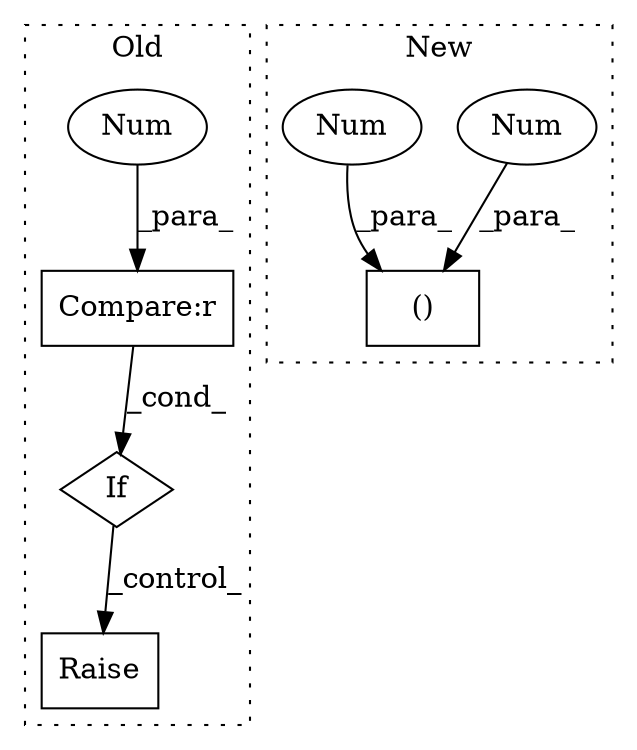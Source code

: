 digraph G {
subgraph cluster0 {
1 [label="Raise" a="91" s="3665" l="6" shape="box"];
3 [label="If" a="96" s="3084,3116" l="0,14" shape="diamond"];
4 [label="Compare:r" a="40" s="3084" l="14" shape="box"];
7 [label="Num" a="76" s="3097" l="1" shape="ellipse"];
label = "Old";
style="dotted";
}
subgraph cluster1 {
2 [label="()" a="54" s="2998" l="3" shape="box"];
5 [label="Num" a="76" s="3000" l="1" shape="ellipse"];
6 [label="Num" a="76" s="2997" l="1" shape="ellipse"];
label = "New";
style="dotted";
}
3 -> 1 [label="_control_"];
4 -> 3 [label="_cond_"];
5 -> 2 [label="_para_"];
6 -> 2 [label="_para_"];
7 -> 4 [label="_para_"];
}